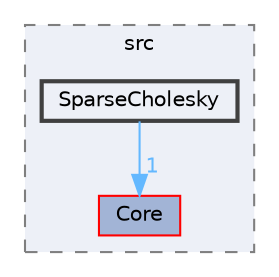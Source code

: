 digraph "external/taskflow/3rd-party/eigen-3.3.7/Eigen/src/SparseCholesky"
{
 // LATEX_PDF_SIZE
  bgcolor="transparent";
  edge [fontname=Helvetica,fontsize=10,labelfontname=Helvetica,labelfontsize=10];
  node [fontname=Helvetica,fontsize=10,shape=box,height=0.2,width=0.4];
  compound=true
  subgraph clusterdir_a1a9763e9d3031b833ce7b34f281436e {
    graph [ bgcolor="#edf0f7", pencolor="grey50", label="src", fontname=Helvetica,fontsize=10 style="filled,dashed", URL="dir_a1a9763e9d3031b833ce7b34f281436e.html",tooltip=""]
  dir_548d543c599152d8245696a251d51e6d [label="Core", fillcolor="#a2b4d6", color="red", style="filled", URL="dir_548d543c599152d8245696a251d51e6d.html",tooltip=""];
  dir_cbcff7cd9a3941960e5a7d699899f643 [label="SparseCholesky", fillcolor="#edf0f7", color="grey25", style="filled,bold", URL="dir_cbcff7cd9a3941960e5a7d699899f643.html",tooltip=""];
  }
  dir_cbcff7cd9a3941960e5a7d699899f643->dir_548d543c599152d8245696a251d51e6d [headlabel="1", labeldistance=1.5 headhref="dir_000678_000165.html" href="dir_000678_000165.html" color="steelblue1" fontcolor="steelblue1"];
}
